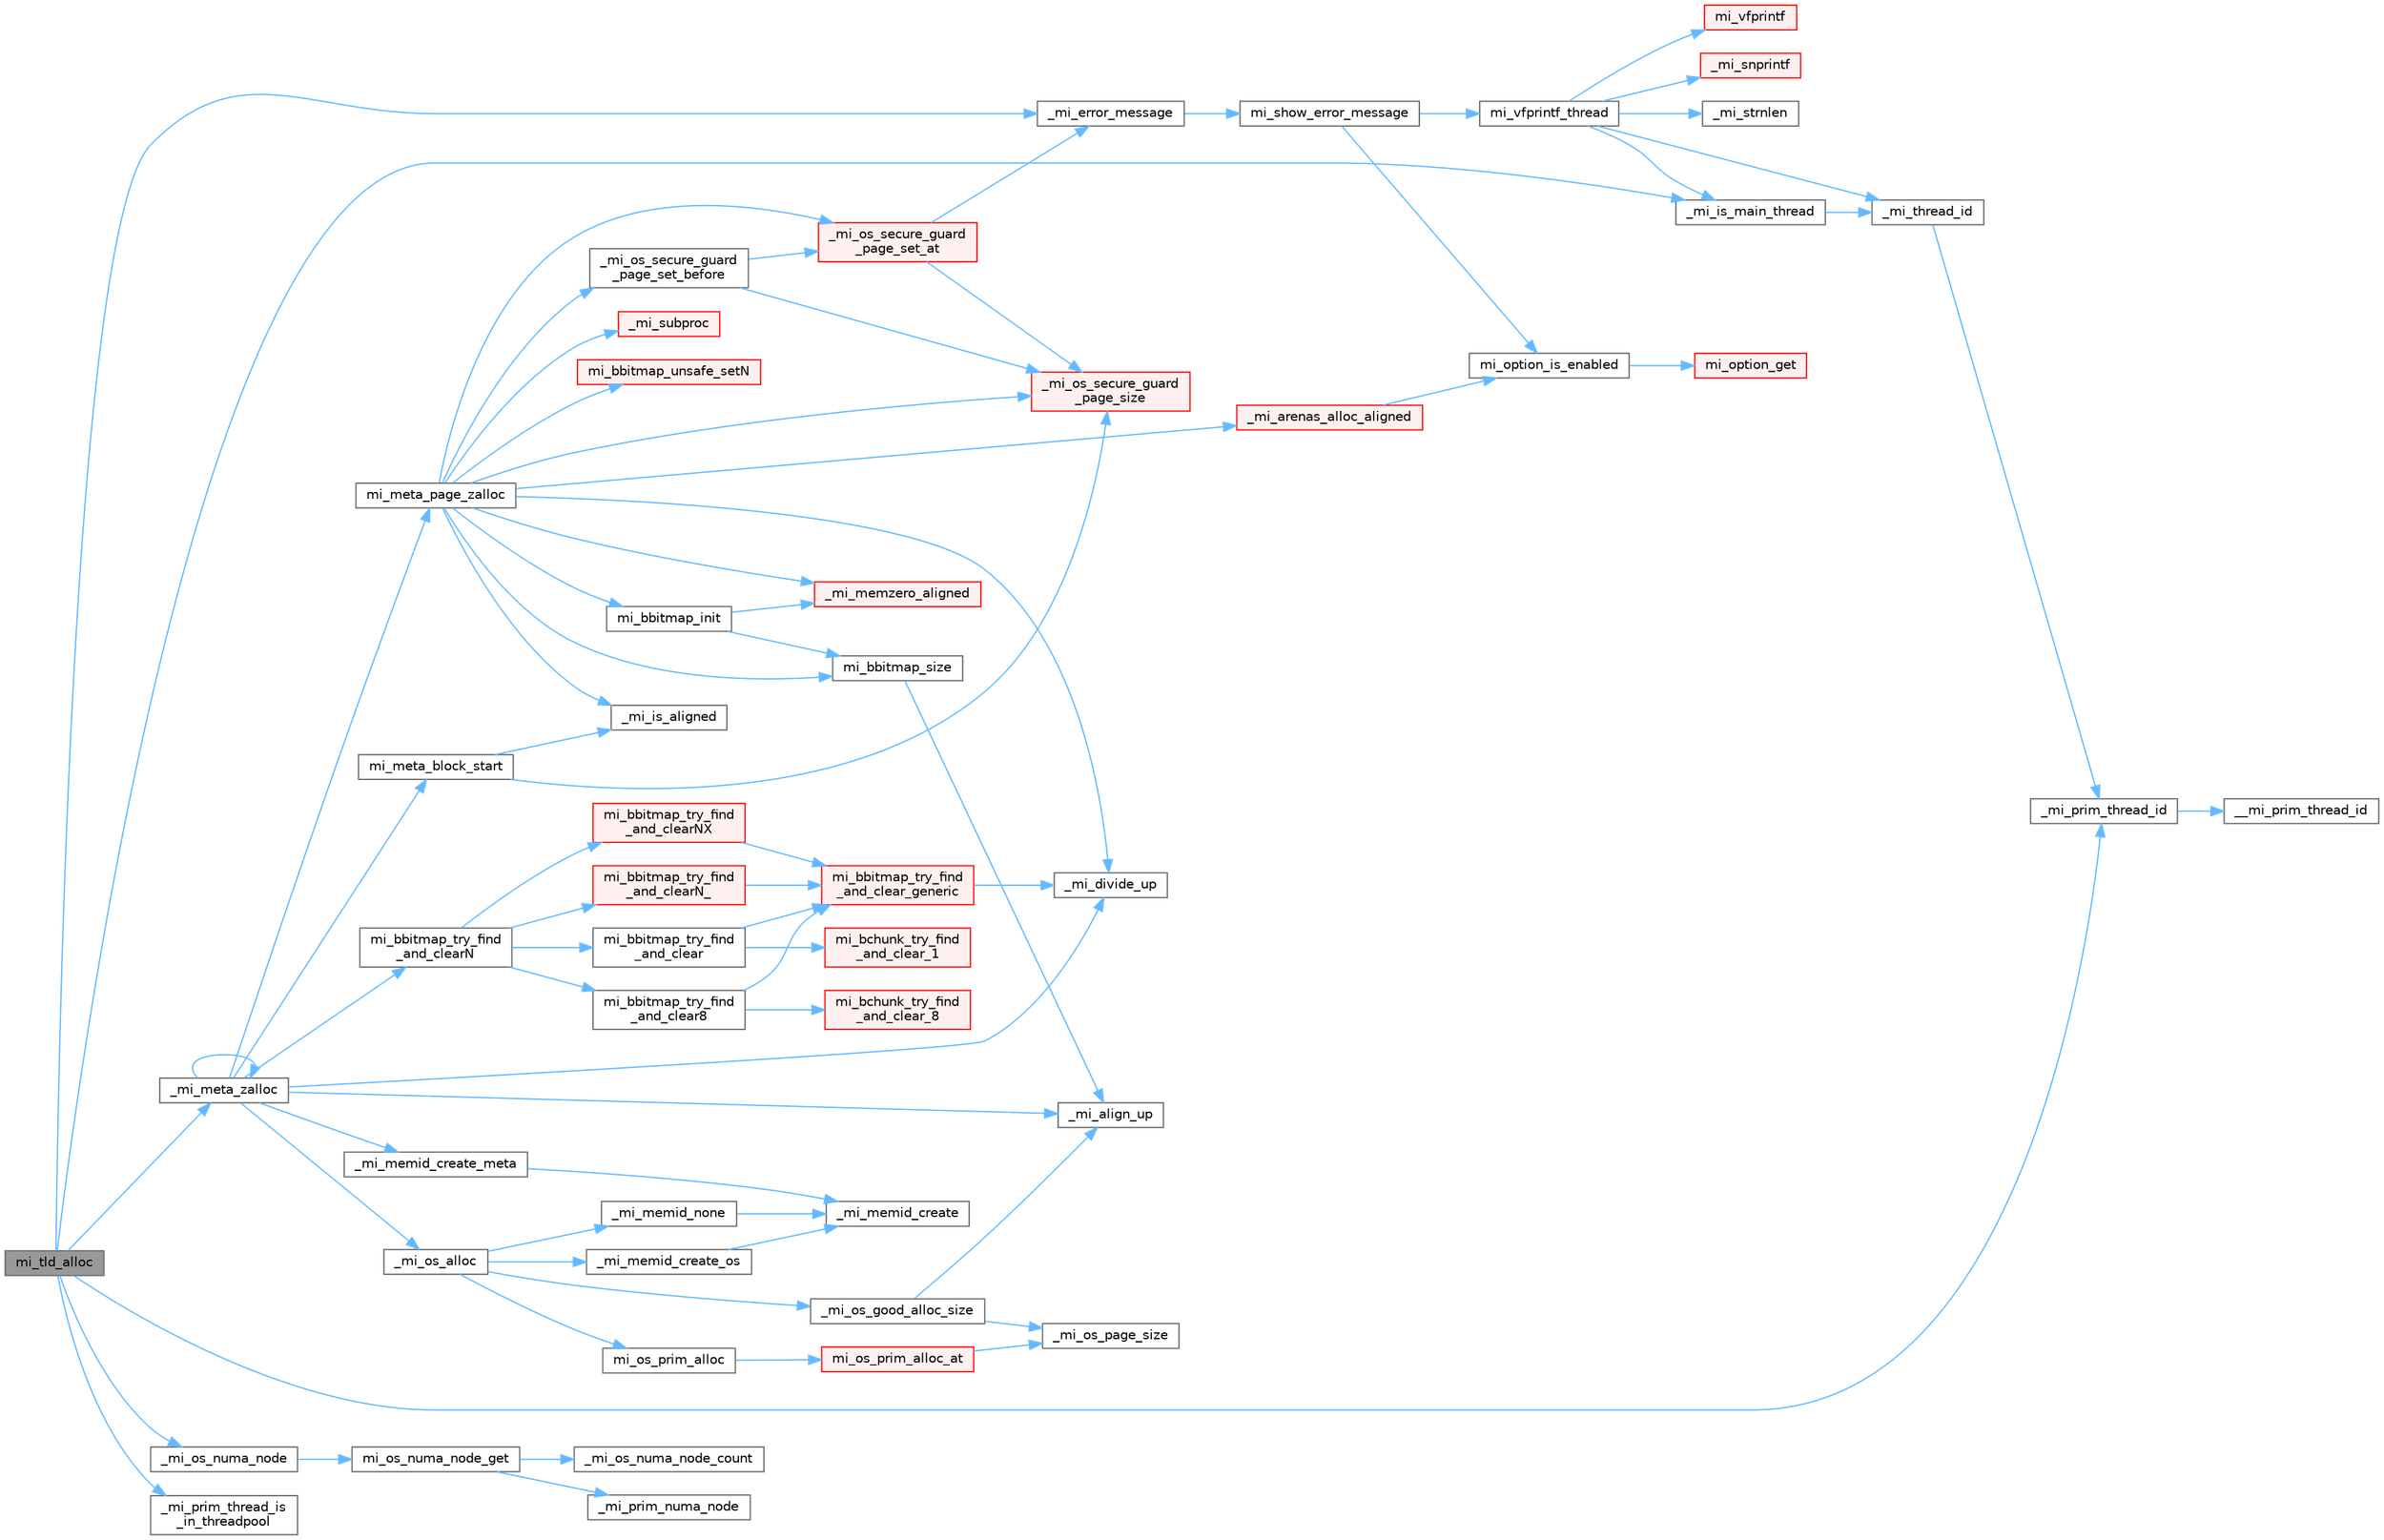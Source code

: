 digraph "mi_tld_alloc"
{
 // LATEX_PDF_SIZE
  bgcolor="transparent";
  edge [fontname=Helvetica,fontsize=10,labelfontname=Helvetica,labelfontsize=10];
  node [fontname=Helvetica,fontsize=10,shape=box,height=0.2,width=0.4];
  rankdir="LR";
  Node1 [id="Node000001",label="mi_tld_alloc",height=0.2,width=0.4,color="gray40", fillcolor="grey60", style="filled", fontcolor="black",tooltip=" "];
  Node1 -> Node2 [id="edge73_Node000001_Node000002",color="steelblue1",style="solid",tooltip=" "];
  Node2 [id="Node000002",label="_mi_error_message",height=0.2,width=0.4,color="grey40", fillcolor="white", style="filled",URL="$options_8c.html#a2bebc073bcaac71658e57bb260c2e426",tooltip=" "];
  Node2 -> Node3 [id="edge74_Node000002_Node000003",color="steelblue1",style="solid",tooltip=" "];
  Node3 [id="Node000003",label="mi_show_error_message",height=0.2,width=0.4,color="grey40", fillcolor="white", style="filled",URL="$options_8c.html#a025f32c63014753e87fd7a579d2bb8aa",tooltip=" "];
  Node3 -> Node4 [id="edge75_Node000003_Node000004",color="steelblue1",style="solid",tooltip=" "];
  Node4 [id="Node000004",label="mi_option_is_enabled",height=0.2,width=0.4,color="grey40", fillcolor="white", style="filled",URL="$group__options.html#ga459ad98f18b3fc9275474807fe0ca188",tooltip=" "];
  Node4 -> Node5 [id="edge76_Node000004_Node000005",color="steelblue1",style="solid",tooltip=" "];
  Node5 [id="Node000005",label="mi_option_get",height=0.2,width=0.4,color="red", fillcolor="#FFF0F0", style="filled",URL="$group__options.html#ga7e8af195cc81d3fa64ccf2662caa565a",tooltip=" "];
  Node3 -> Node18 [id="edge77_Node000003_Node000018",color="steelblue1",style="solid",tooltip=" "];
  Node18 [id="Node000018",label="mi_vfprintf_thread",height=0.2,width=0.4,color="grey40", fillcolor="white", style="filled",URL="$options_8c.html#a4af8263c139d04a876914f39024a7424",tooltip=" "];
  Node18 -> Node19 [id="edge78_Node000018_Node000019",color="steelblue1",style="solid",tooltip=" "];
  Node19 [id="Node000019",label="_mi_is_main_thread",height=0.2,width=0.4,color="grey40", fillcolor="white", style="filled",URL="$_e_a_s_t_l_2packages_2mimalloc_2src_2init_8c.html#a008e0a28e7c86b15a04094d595e2c327",tooltip=" "];
  Node19 -> Node20 [id="edge79_Node000019_Node000020",color="steelblue1",style="solid",tooltip=" "];
  Node20 [id="Node000020",label="_mi_thread_id",height=0.2,width=0.4,color="grey40", fillcolor="white", style="filled",URL="$_e_a_s_t_l_2packages_2mimalloc_2src_2init_8c.html#a43068a36d7dea6ccf1e3558a27e22993",tooltip=" "];
  Node20 -> Node21 [id="edge80_Node000020_Node000021",color="steelblue1",style="solid",tooltip=" "];
  Node21 [id="Node000021",label="_mi_prim_thread_id",height=0.2,width=0.4,color="grey40", fillcolor="white", style="filled",URL="$prim_8h.html#a3875c92cbb791d0a7c69bc1fd2df6804",tooltip=" "];
  Node21 -> Node22 [id="edge81_Node000021_Node000022",color="steelblue1",style="solid",tooltip=" "];
  Node22 [id="Node000022",label="__mi_prim_thread_id",height=0.2,width=0.4,color="grey40", fillcolor="white", style="filled",URL="$prim_8h.html#a42ea20cb0253ec21dff5f6770927df20",tooltip=" "];
  Node18 -> Node23 [id="edge82_Node000018_Node000023",color="steelblue1",style="solid",tooltip=" "];
  Node23 [id="Node000023",label="_mi_snprintf",height=0.2,width=0.4,color="red", fillcolor="#FFF0F0", style="filled",URL="$libc_8c.html#a6c2f4673e3317f332571bc1bec18c49b",tooltip=" "];
  Node18 -> Node14 [id="edge83_Node000018_Node000014",color="steelblue1",style="solid",tooltip=" "];
  Node14 [id="Node000014",label="_mi_strnlen",height=0.2,width=0.4,color="grey40", fillcolor="white", style="filled",URL="$libc_8c.html#ae8577fe0d9bbe3fb90d2169caa1af943",tooltip=" "];
  Node18 -> Node20 [id="edge84_Node000018_Node000020",color="steelblue1",style="solid",tooltip=" "];
  Node18 -> Node30 [id="edge85_Node000018_Node000030",color="steelblue1",style="solid",tooltip=" "];
  Node30 [id="Node000030",label="mi_vfprintf",height=0.2,width=0.4,color="red", fillcolor="#FFF0F0", style="filled",URL="$options_8c.html#a1f31f62f178fb5309451aa44c8d25327",tooltip=" "];
  Node1 -> Node19 [id="edge86_Node000001_Node000019",color="steelblue1",style="solid",tooltip=" "];
  Node1 -> Node39 [id="edge87_Node000001_Node000039",color="steelblue1",style="solid",tooltip=" "];
  Node39 [id="Node000039",label="_mi_meta_zalloc",height=0.2,width=0.4,color="grey40", fillcolor="white", style="filled",URL="$arena-meta_8c.html#a31a659497b10a801687c27c99ab780ae",tooltip=" "];
  Node39 -> Node40 [id="edge88_Node000039_Node000040",color="steelblue1",style="solid",tooltip=" "];
  Node40 [id="Node000040",label="_mi_align_up",height=0.2,width=0.4,color="grey40", fillcolor="white", style="filled",URL="$_e_a_s_t_l_2packages_2mimalloc_2include_2mimalloc_2internal_8h.html#a7f35944d44d8a16365072023dd19e0da",tooltip=" "];
  Node39 -> Node41 [id="edge89_Node000039_Node000041",color="steelblue1",style="solid",tooltip=" "];
  Node41 [id="Node000041",label="_mi_divide_up",height=0.2,width=0.4,color="grey40", fillcolor="white", style="filled",URL="$_e_a_s_t_l_2packages_2mimalloc_2include_2mimalloc_2internal_8h.html#a693e5b64e9a4644c716974dda2395edc",tooltip=" "];
  Node39 -> Node42 [id="edge90_Node000039_Node000042",color="steelblue1",style="solid",tooltip=" "];
  Node42 [id="Node000042",label="_mi_memid_create_meta",height=0.2,width=0.4,color="grey40", fillcolor="white", style="filled",URL="$_e_a_s_t_l_2packages_2mimalloc_2include_2mimalloc_2internal_8h.html#abe6a939e19dc8bd746a6aaa6de9f1bf0",tooltip=" "];
  Node42 -> Node43 [id="edge91_Node000042_Node000043",color="steelblue1",style="solid",tooltip=" "];
  Node43 [id="Node000043",label="_mi_memid_create",height=0.2,width=0.4,color="grey40", fillcolor="white", style="filled",URL="$_e_a_s_t_l_2packages_2mimalloc_2include_2mimalloc_2internal_8h.html#a666352100ead3b22c4cd8ac803b1b1f8",tooltip=" "];
  Node39 -> Node39 [id="edge92_Node000039_Node000039",color="steelblue1",style="solid",tooltip=" "];
  Node39 -> Node44 [id="edge93_Node000039_Node000044",color="steelblue1",style="solid",tooltip=" "];
  Node44 [id="Node000044",label="_mi_os_alloc",height=0.2,width=0.4,color="grey40", fillcolor="white", style="filled",URL="$os_8c.html#adda37bbacbf064719f3398bc4c8de08f",tooltip=" "];
  Node44 -> Node45 [id="edge94_Node000044_Node000045",color="steelblue1",style="solid",tooltip=" "];
  Node45 [id="Node000045",label="_mi_memid_create_os",height=0.2,width=0.4,color="grey40", fillcolor="white", style="filled",URL="$_e_a_s_t_l_2packages_2mimalloc_2include_2mimalloc_2internal_8h.html#a09383ef9229fc236d59aadf1acc9268c",tooltip=" "];
  Node45 -> Node43 [id="edge95_Node000045_Node000043",color="steelblue1",style="solid",tooltip=" "];
  Node44 -> Node46 [id="edge96_Node000044_Node000046",color="steelblue1",style="solid",tooltip=" "];
  Node46 [id="Node000046",label="_mi_memid_none",height=0.2,width=0.4,color="grey40", fillcolor="white", style="filled",URL="$_e_a_s_t_l_2packages_2mimalloc_2include_2mimalloc_2internal_8h.html#a130091d8591ac82c587dace216eca4d2",tooltip=" "];
  Node46 -> Node43 [id="edge97_Node000046_Node000043",color="steelblue1",style="solid",tooltip=" "];
  Node44 -> Node47 [id="edge98_Node000044_Node000047",color="steelblue1",style="solid",tooltip=" "];
  Node47 [id="Node000047",label="_mi_os_good_alloc_size",height=0.2,width=0.4,color="grey40", fillcolor="white", style="filled",URL="$os_8c.html#aa30b56bf7b30da1c4f35323cfccce4f1",tooltip=" "];
  Node47 -> Node40 [id="edge99_Node000047_Node000040",color="steelblue1",style="solid",tooltip=" "];
  Node47 -> Node48 [id="edge100_Node000047_Node000048",color="steelblue1",style="solid",tooltip=" "];
  Node48 [id="Node000048",label="_mi_os_page_size",height=0.2,width=0.4,color="grey40", fillcolor="white", style="filled",URL="$os_8c.html#a723e4c95209d4c6282b53317473e83d5",tooltip=" "];
  Node44 -> Node49 [id="edge101_Node000044_Node000049",color="steelblue1",style="solid",tooltip=" "];
  Node49 [id="Node000049",label="mi_os_prim_alloc",height=0.2,width=0.4,color="grey40", fillcolor="white", style="filled",URL="$os_8c.html#ac50f6ac4cacc85db44bcdfbe89f941b8",tooltip=" "];
  Node49 -> Node50 [id="edge102_Node000049_Node000050",color="steelblue1",style="solid",tooltip=" "];
  Node50 [id="Node000050",label="mi_os_prim_alloc_at",height=0.2,width=0.4,color="red", fillcolor="#FFF0F0", style="filled",URL="$os_8c.html#a9daeea34d1dbfa39bfbcdf8e8ba299b8",tooltip=" "];
  Node50 -> Node48 [id="edge103_Node000050_Node000048",color="steelblue1",style="solid",tooltip=" "];
  Node39 -> Node76 [id="edge104_Node000039_Node000076",color="steelblue1",style="solid",tooltip=" "];
  Node76 [id="Node000076",label="mi_bbitmap_try_find\l_and_clearN",height=0.2,width=0.4,color="grey40", fillcolor="white", style="filled",URL="$bitmap_8h.html#a68973af6da3993bcf5f6e14bd5395e0e",tooltip=" "];
  Node76 -> Node77 [id="edge105_Node000076_Node000077",color="steelblue1",style="solid",tooltip=" "];
  Node77 [id="Node000077",label="mi_bbitmap_try_find\l_and_clear",height=0.2,width=0.4,color="grey40", fillcolor="white", style="filled",URL="$bitmap_8c.html#af4021b82102a0099956ce78b094ef754",tooltip=" "];
  Node77 -> Node78 [id="edge106_Node000077_Node000078",color="steelblue1",style="solid",tooltip=" "];
  Node78 [id="Node000078",label="mi_bbitmap_try_find\l_and_clear_generic",height=0.2,width=0.4,color="red", fillcolor="#FFF0F0", style="filled",URL="$bitmap_8c.html#a5b5cc8e21e44f0a6ef8022fbd7ee2eb7",tooltip=" "];
  Node78 -> Node41 [id="edge107_Node000078_Node000041",color="steelblue1",style="solid",tooltip=" "];
  Node77 -> Node94 [id="edge108_Node000077_Node000094",color="steelblue1",style="solid",tooltip=" "];
  Node94 [id="Node000094",label="mi_bchunk_try_find\l_and_clear_1",height=0.2,width=0.4,color="red", fillcolor="#FFF0F0", style="filled",URL="$bitmap_8c.html#afd07f823dfe1b3c245c75d2f7b859fe3",tooltip=" "];
  Node76 -> Node107 [id="edge109_Node000076_Node000107",color="steelblue1",style="solid",tooltip=" "];
  Node107 [id="Node000107",label="mi_bbitmap_try_find\l_and_clear8",height=0.2,width=0.4,color="grey40", fillcolor="white", style="filled",URL="$bitmap_8c.html#a1cea740ac26cb096d1af87f0ccf155e6",tooltip=" "];
  Node107 -> Node78 [id="edge110_Node000107_Node000078",color="steelblue1",style="solid",tooltip=" "];
  Node107 -> Node108 [id="edge111_Node000107_Node000108",color="steelblue1",style="solid",tooltip=" "];
  Node108 [id="Node000108",label="mi_bchunk_try_find\l_and_clear_8",height=0.2,width=0.4,color="red", fillcolor="#FFF0F0", style="filled",URL="$bitmap_8c.html#a7b85ce925452dbe5a7821a461e3e8deb",tooltip=" "];
  Node76 -> Node113 [id="edge112_Node000076_Node000113",color="steelblue1",style="solid",tooltip=" "];
  Node113 [id="Node000113",label="mi_bbitmap_try_find\l_and_clearN_",height=0.2,width=0.4,color="red", fillcolor="#FFF0F0", style="filled",URL="$bitmap_8c.html#a5a1cbdadcced2fcfd0c3bc12e797fdd3",tooltip=" "];
  Node113 -> Node78 [id="edge113_Node000113_Node000078",color="steelblue1",style="solid",tooltip=" "];
  Node76 -> Node125 [id="edge114_Node000076_Node000125",color="steelblue1",style="solid",tooltip=" "];
  Node125 [id="Node000125",label="mi_bbitmap_try_find\l_and_clearNX",height=0.2,width=0.4,color="red", fillcolor="#FFF0F0", style="filled",URL="$bitmap_8c.html#a39dd151902e207638aac95877e04e7b3",tooltip=" "];
  Node125 -> Node78 [id="edge115_Node000125_Node000078",color="steelblue1",style="solid",tooltip=" "];
  Node39 -> Node127 [id="edge116_Node000039_Node000127",color="steelblue1",style="solid",tooltip=" "];
  Node127 [id="Node000127",label="mi_meta_block_start",height=0.2,width=0.4,color="grey40", fillcolor="white", style="filled",URL="$arena-meta_8c.html#aeece3fac418407c81bab2ef651ea35a6",tooltip=" "];
  Node127 -> Node63 [id="edge117_Node000127_Node000063",color="steelblue1",style="solid",tooltip=" "];
  Node63 [id="Node000063",label="_mi_is_aligned",height=0.2,width=0.4,color="grey40", fillcolor="white", style="filled",URL="$_e_a_s_t_l_2packages_2mimalloc_2include_2mimalloc_2internal_8h.html#ad446ae4d82cbdbd78dfbe46fa2330555",tooltip=" "];
  Node127 -> Node128 [id="edge118_Node000127_Node000128",color="steelblue1",style="solid",tooltip=" "];
  Node128 [id="Node000128",label="_mi_os_secure_guard\l_page_size",height=0.2,width=0.4,color="red", fillcolor="#FFF0F0", style="filled",URL="$os_8c.html#a2daf38bcf9e1a42db5038d237354fbe2",tooltip=" "];
  Node39 -> Node130 [id="edge119_Node000039_Node000130",color="steelblue1",style="solid",tooltip=" "];
  Node130 [id="Node000130",label="mi_meta_page_zalloc",height=0.2,width=0.4,color="grey40", fillcolor="white", style="filled",URL="$arena-meta_8c.html#a2c5c527039fe8a63d9fdca08d1a83ba9",tooltip=" "];
  Node130 -> Node131 [id="edge120_Node000130_Node000131",color="steelblue1",style="solid",tooltip=" "];
  Node131 [id="Node000131",label="_mi_arenas_alloc_aligned",height=0.2,width=0.4,color="red", fillcolor="#FFF0F0", style="filled",URL="$arena_8c.html#ac3ca9c0300ae2a2e700ec85ebe85d461",tooltip=" "];
  Node131 -> Node4 [id="edge121_Node000131_Node000004",color="steelblue1",style="solid",tooltip=" "];
  Node130 -> Node41 [id="edge122_Node000130_Node000041",color="steelblue1",style="solid",tooltip=" "];
  Node130 -> Node63 [id="edge123_Node000130_Node000063",color="steelblue1",style="solid",tooltip=" "];
  Node130 -> Node198 [id="edge124_Node000130_Node000198",color="steelblue1",style="solid",tooltip=" "];
  Node198 [id="Node000198",label="_mi_memzero_aligned",height=0.2,width=0.4,color="red", fillcolor="#FFF0F0", style="filled",URL="$_e_a_s_t_l_2packages_2mimalloc_2include_2mimalloc_2internal_8h.html#aa1d3beee9d492fc175ac2584e50fd8ea",tooltip=" "];
  Node130 -> Node195 [id="edge125_Node000130_Node000195",color="steelblue1",style="solid",tooltip=" "];
  Node195 [id="Node000195",label="_mi_os_secure_guard\l_page_set_at",height=0.2,width=0.4,color="red", fillcolor="#FFF0F0", style="filled",URL="$os_8c.html#ab8a90f7c45f09eeb46adb1677f438827",tooltip=" "];
  Node195 -> Node2 [id="edge126_Node000195_Node000002",color="steelblue1",style="solid",tooltip=" "];
  Node195 -> Node128 [id="edge127_Node000195_Node000128",color="steelblue1",style="solid",tooltip=" "];
  Node130 -> Node194 [id="edge128_Node000130_Node000194",color="steelblue1",style="solid",tooltip=" "];
  Node194 [id="Node000194",label="_mi_os_secure_guard\l_page_set_before",height=0.2,width=0.4,color="grey40", fillcolor="white", style="filled",URL="$os_8c.html#aac8deca2b283afa161d538be5b073e23",tooltip=" "];
  Node194 -> Node195 [id="edge129_Node000194_Node000195",color="steelblue1",style="solid",tooltip=" "];
  Node194 -> Node128 [id="edge130_Node000194_Node000128",color="steelblue1",style="solid",tooltip=" "];
  Node130 -> Node128 [id="edge131_Node000130_Node000128",color="steelblue1",style="solid",tooltip=" "];
  Node130 -> Node160 [id="edge132_Node000130_Node000160",color="steelblue1",style="solid",tooltip=" "];
  Node160 [id="Node000160",label="_mi_subproc",height=0.2,width=0.4,color="red", fillcolor="#FFF0F0", style="filled",URL="$_e_a_s_t_l_2packages_2mimalloc_2src_2init_8c.html#ad7ba0b811f08490a3e64e9a7b3a03486",tooltip=" "];
  Node130 -> Node197 [id="edge133_Node000130_Node000197",color="steelblue1",style="solid",tooltip=" "];
  Node197 [id="Node000197",label="mi_bbitmap_init",height=0.2,width=0.4,color="grey40", fillcolor="white", style="filled",URL="$bitmap_8c.html#a4bd0f59fd39f7ef532ecf6379640103a",tooltip=" "];
  Node197 -> Node198 [id="edge134_Node000197_Node000198",color="steelblue1",style="solid",tooltip=" "];
  Node197 -> Node200 [id="edge135_Node000197_Node000200",color="steelblue1",style="solid",tooltip=" "];
  Node200 [id="Node000200",label="mi_bbitmap_size",height=0.2,width=0.4,color="grey40", fillcolor="white", style="filled",URL="$bitmap_8c.html#a065d698438c0e7f252b96706e9ed3f8e",tooltip=" "];
  Node200 -> Node40 [id="edge136_Node000200_Node000040",color="steelblue1",style="solid",tooltip=" "];
  Node130 -> Node200 [id="edge137_Node000130_Node000200",color="steelblue1",style="solid",tooltip=" "];
  Node130 -> Node209 [id="edge138_Node000130_Node000209",color="steelblue1",style="solid",tooltip=" "];
  Node209 [id="Node000209",label="mi_bbitmap_unsafe_setN",height=0.2,width=0.4,color="red", fillcolor="#FFF0F0", style="filled",URL="$bitmap_8c.html#a370a9392dc0bbcf78d5ff77ca2a9e15b",tooltip=" "];
  Node1 -> Node240 [id="edge139_Node000001_Node000240",color="steelblue1",style="solid",tooltip=" "];
  Node240 [id="Node000240",label="_mi_os_numa_node",height=0.2,width=0.4,color="grey40", fillcolor="white", style="filled",URL="$os_8c.html#a87bf5dee86fa26ec1cfb519539d1c7aa",tooltip=" "];
  Node240 -> Node241 [id="edge140_Node000240_Node000241",color="steelblue1",style="solid",tooltip=" "];
  Node241 [id="Node000241",label="mi_os_numa_node_get",height=0.2,width=0.4,color="grey40", fillcolor="white", style="filled",URL="$os_8c.html#a951856b6c151081805f4216eb8de02df",tooltip=" "];
  Node241 -> Node242 [id="edge141_Node000241_Node000242",color="steelblue1",style="solid",tooltip=" "];
  Node242 [id="Node000242",label="_mi_os_numa_node_count",height=0.2,width=0.4,color="grey40", fillcolor="white", style="filled",URL="$_e_a_s_t_l_2packages_2mimalloc_2include_2mimalloc_2internal_8h.html#a7104e74ef3302f691be1cca5120f1349",tooltip=" "];
  Node241 -> Node243 [id="edge142_Node000241_Node000243",color="steelblue1",style="solid",tooltip=" "];
  Node243 [id="Node000243",label="_mi_prim_numa_node",height=0.2,width=0.4,color="grey40", fillcolor="white", style="filled",URL="$windows_2prim_8c.html#a933262d22f5d4ebb70599b45c3104236",tooltip=" "];
  Node1 -> Node21 [id="edge143_Node000001_Node000021",color="steelblue1",style="solid",tooltip=" "];
  Node1 -> Node244 [id="edge144_Node000001_Node000244",color="steelblue1",style="solid",tooltip=" "];
  Node244 [id="Node000244",label="_mi_prim_thread_is\l_in_threadpool",height=0.2,width=0.4,color="grey40", fillcolor="white", style="filled",URL="$windows_2prim_8c.html#aeb1429fbac0d95c6d38a018007360ba4",tooltip=" "];
}
